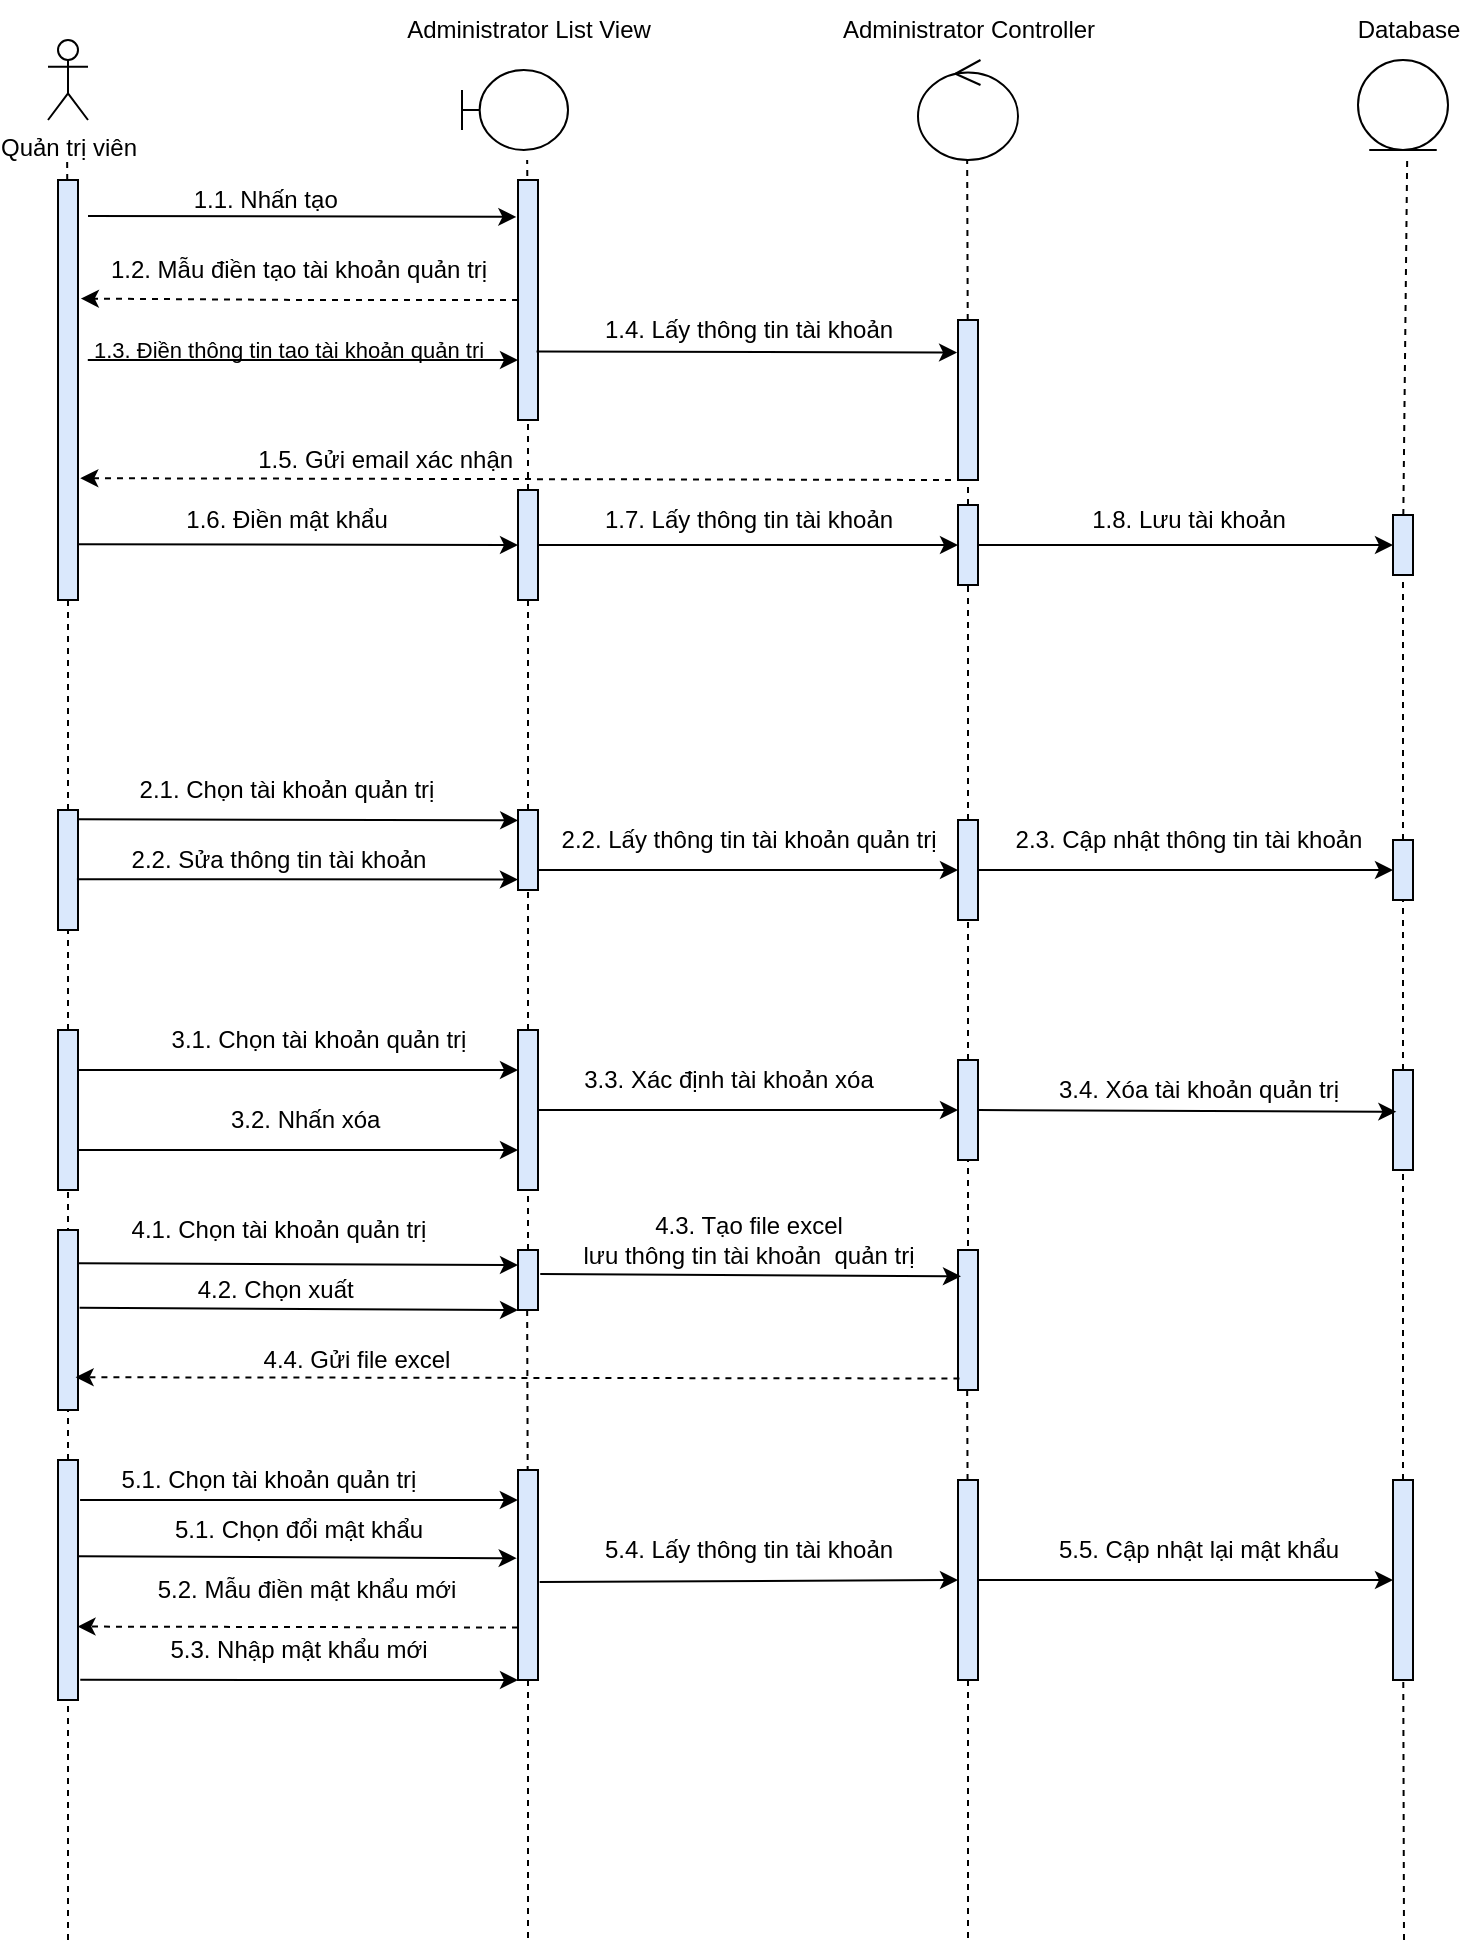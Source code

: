<mxfile version="20.5.3" type="device"><diagram id="bYq3p_kzTigzahLz3Pkr" name="Trang-1"><mxGraphModel dx="1038" dy="489" grid="1" gridSize="10" guides="1" tooltips="1" connect="1" arrows="1" fold="1" page="1" pageScale="1" pageWidth="827" pageHeight="1169" math="0" shadow="0"><root><mxCell id="0"/><mxCell id="1" parent="0"/><mxCell id="JFkGWM18QnW9F1xekGr8-1" value="" style="endArrow=none;dashed=1;html=1;rounded=0;startArrow=none;" parent="1" source="6dYmKEJKk75qrVPRpotS-3" target="JFkGWM18QnW9F1xekGr8-21" edge="1"><mxGeometry width="50" height="50" relative="1" as="geometry"><mxPoint x="439.58" y="600.693" as="sourcePoint"/><mxPoint x="439.58" y="210" as="targetPoint"/></mxGeometry></mxCell><mxCell id="JFkGWM18QnW9F1xekGr8-2" value="Quản trị viên" style="shape=umlActor;verticalLabelPosition=bottom;verticalAlign=top;html=1;outlineConnect=0;" parent="1" vertex="1"><mxGeometry x="200" y="150" width="20" height="40" as="geometry"/></mxCell><mxCell id="JFkGWM18QnW9F1xekGr8-3" value="" style="endArrow=none;dashed=1;html=1;rounded=0;startArrow=none;" parent="1" source="JFkGWM18QnW9F1xekGr8-7" edge="1"><mxGeometry width="50" height="50" relative="1" as="geometry"><mxPoint x="209.58" y="600.693" as="sourcePoint"/><mxPoint x="209.58" y="210" as="targetPoint"/></mxGeometry></mxCell><mxCell id="JFkGWM18QnW9F1xekGr8-4" value="" style="endArrow=none;dashed=1;html=1;rounded=0;startArrow=none;" parent="1" source="JFkGWM18QnW9F1xekGr8-21" edge="1"><mxGeometry width="50" height="50" relative="1" as="geometry"><mxPoint x="439.58" y="600.693" as="sourcePoint"/><mxPoint x="439.58" y="210" as="targetPoint"/></mxGeometry></mxCell><mxCell id="JFkGWM18QnW9F1xekGr8-5" value="" style="endArrow=none;dashed=1;html=1;rounded=0;startArrow=none;" parent="1" source="JFkGWM18QnW9F1xekGr8-11" edge="1"><mxGeometry width="50" height="50" relative="1" as="geometry"><mxPoint x="659.58" y="600.003" as="sourcePoint"/><mxPoint x="659.58" y="209.31" as="targetPoint"/></mxGeometry></mxCell><mxCell id="JFkGWM18QnW9F1xekGr8-6" value="" style="endArrow=none;dashed=1;html=1;rounded=0;startArrow=none;" parent="1" source="JFkGWM18QnW9F1xekGr8-13" edge="1"><mxGeometry width="50" height="50" relative="1" as="geometry"><mxPoint x="879.58" y="600.693" as="sourcePoint"/><mxPoint x="879.58" y="210" as="targetPoint"/></mxGeometry></mxCell><mxCell id="JFkGWM18QnW9F1xekGr8-7" value="" style="rounded=0;whiteSpace=wrap;html=1;fillColor=#DAE8FC;" parent="1" vertex="1"><mxGeometry x="205" y="220" width="10" height="210" as="geometry"/></mxCell><mxCell id="JFkGWM18QnW9F1xekGr8-8" value="" style="endArrow=none;dashed=1;html=1;rounded=0;startArrow=none;entryX=0.5;entryY=1;entryDx=0;entryDy=0;" parent="1" source="JFkGWM18QnW9F1xekGr8-30" target="JFkGWM18QnW9F1xekGr8-7" edge="1"><mxGeometry width="50" height="50" relative="1" as="geometry"><mxPoint x="210" y="730" as="sourcePoint"/><mxPoint x="210" y="500" as="targetPoint"/></mxGeometry></mxCell><mxCell id="JFkGWM18QnW9F1xekGr8-9" value="" style="endArrow=classic;html=1;rounded=0;entryX=-0.082;entryY=0.169;entryDx=0;entryDy=0;entryPerimeter=0;" parent="1" target="JFkGWM18QnW9F1xekGr8-21" edge="1"><mxGeometry width="50" height="50" relative="1" as="geometry"><mxPoint x="220" y="238" as="sourcePoint"/><mxPoint x="430" y="238" as="targetPoint"/></mxGeometry></mxCell><mxCell id="JFkGWM18QnW9F1xekGr8-10" value="1.1. Nhấn tạo&amp;nbsp;" style="text;html=1;align=center;verticalAlign=middle;resizable=0;points=[];autosize=1;strokeColor=none;fillColor=none;" parent="1" vertex="1"><mxGeometry x="260" y="215" width="100" height="30" as="geometry"/></mxCell><mxCell id="JFkGWM18QnW9F1xekGr8-11" value="" style="rounded=0;whiteSpace=wrap;html=1;fillColor=#DAE8FC;" parent="1" vertex="1"><mxGeometry x="655" y="290" width="10" height="80" as="geometry"/></mxCell><mxCell id="JFkGWM18QnW9F1xekGr8-12" value="" style="endArrow=none;dashed=1;html=1;rounded=0;startArrow=none;" parent="1" source="6dYmKEJKk75qrVPRpotS-8" target="JFkGWM18QnW9F1xekGr8-11" edge="1"><mxGeometry width="50" height="50" relative="1" as="geometry"><mxPoint x="660" y="600" as="sourcePoint"/><mxPoint x="659.58" y="209.31" as="targetPoint"/></mxGeometry></mxCell><mxCell id="JFkGWM18QnW9F1xekGr8-13" value="" style="rounded=0;whiteSpace=wrap;html=1;fillColor=#DAE8FC;" parent="1" vertex="1"><mxGeometry x="872.5" y="387.5" width="10" height="30" as="geometry"/></mxCell><mxCell id="JFkGWM18QnW9F1xekGr8-14" value="" style="endArrow=none;dashed=1;html=1;rounded=0;startArrow=none;" parent="1" source="JFkGWM18QnW9F1xekGr8-67" target="JFkGWM18QnW9F1xekGr8-13" edge="1"><mxGeometry width="50" height="50" relative="1" as="geometry"><mxPoint x="880" y="600" as="sourcePoint"/><mxPoint x="879.58" y="210" as="targetPoint"/></mxGeometry></mxCell><mxCell id="JFkGWM18QnW9F1xekGr8-15" value="" style="shape=umlBoundary;whiteSpace=wrap;html=1;" parent="1" vertex="1"><mxGeometry x="407" y="165" width="53" height="40" as="geometry"/></mxCell><mxCell id="JFkGWM18QnW9F1xekGr8-16" value="Administrator List View" style="text;html=1;align=center;verticalAlign=middle;resizable=0;points=[];autosize=1;strokeColor=none;fillColor=none;" parent="1" vertex="1"><mxGeometry x="365" y="130" width="150" height="30" as="geometry"/></mxCell><mxCell id="JFkGWM18QnW9F1xekGr8-17" value="Administrator Controller" style="text;html=1;align=center;verticalAlign=middle;resizable=0;points=[];autosize=1;strokeColor=none;fillColor=none;" parent="1" vertex="1"><mxGeometry x="585" y="130" width="150" height="30" as="geometry"/></mxCell><mxCell id="JFkGWM18QnW9F1xekGr8-18" value="" style="ellipse;shape=umlControl;whiteSpace=wrap;html=1;" parent="1" vertex="1"><mxGeometry x="635" y="160" width="50" height="50" as="geometry"/></mxCell><mxCell id="JFkGWM18QnW9F1xekGr8-19" value="Database" style="text;html=1;align=center;verticalAlign=middle;resizable=0;points=[];autosize=1;strokeColor=none;fillColor=none;" parent="1" vertex="1"><mxGeometry x="845" y="130" width="70" height="30" as="geometry"/></mxCell><mxCell id="JFkGWM18QnW9F1xekGr8-20" value="" style="ellipse;shape=umlEntity;whiteSpace=wrap;html=1;" parent="1" vertex="1"><mxGeometry x="855" y="160" width="45" height="45" as="geometry"/></mxCell><mxCell id="JFkGWM18QnW9F1xekGr8-21" value="" style="rounded=0;whiteSpace=wrap;html=1;fillColor=#DAE8FC;" parent="1" vertex="1"><mxGeometry x="435" y="230" width="10" height="50" as="geometry"/></mxCell><mxCell id="JFkGWM18QnW9F1xekGr8-22" value="" style="rounded=0;whiteSpace=wrap;html=1;fillColor=#DAE8FC;" parent="1" vertex="1"><mxGeometry x="435" y="220" width="10" height="120" as="geometry"/></mxCell><mxCell id="JFkGWM18QnW9F1xekGr8-23" value="" style="endArrow=classic;html=1;rounded=0;dashed=1;exitX=0;exitY=0.5;exitDx=0;exitDy=0;entryX=-0.017;entryY=0.976;entryDx=0;entryDy=0;entryPerimeter=0;" parent="1" source="JFkGWM18QnW9F1xekGr8-22" target="JFkGWM18QnW9F1xekGr8-24" edge="1"><mxGeometry width="50" height="50" relative="1" as="geometry"><mxPoint x="430" y="273" as="sourcePoint"/><mxPoint x="220" y="273" as="targetPoint"/><Array as="points"><mxPoint x="330" y="280"/></Array></mxGeometry></mxCell><mxCell id="JFkGWM18QnW9F1xekGr8-24" value="1.2. Mẫu điền tạo tài khoản quản trị" style="text;html=1;align=center;verticalAlign=middle;resizable=0;points=[];autosize=1;strokeColor=none;fillColor=none;fontSize=12;" parent="1" vertex="1"><mxGeometry x="220" y="250" width="210" height="30" as="geometry"/></mxCell><mxCell id="JFkGWM18QnW9F1xekGr8-25" value="&lt;font style=&quot;font-size: 11px;&quot;&gt;1.3. Điền thông tin tạo tài khoản quản trị&lt;/font&gt;" style="text;html=1;align=center;verticalAlign=middle;resizable=0;points=[];autosize=1;strokeColor=none;fillColor=none;fontSize=12;" parent="1" vertex="1"><mxGeometry x="210" y="290" width="220" height="30" as="geometry"/></mxCell><mxCell id="JFkGWM18QnW9F1xekGr8-26" value="" style="endArrow=classic;html=1;rounded=0;fontSize=12;exitX=0.928;exitY=0.715;exitDx=0;exitDy=0;exitPerimeter=0;entryX=-0.046;entryY=0.203;entryDx=0;entryDy=0;entryPerimeter=0;" parent="1" source="JFkGWM18QnW9F1xekGr8-22" target="JFkGWM18QnW9F1xekGr8-11" edge="1"><mxGeometry width="50" height="50" relative="1" as="geometry"><mxPoint x="450" y="310" as="sourcePoint"/><mxPoint x="650" y="306" as="targetPoint"/></mxGeometry></mxCell><mxCell id="JFkGWM18QnW9F1xekGr8-27" value="1.4. Lấy thông tin tài khoản" style="text;html=1;align=center;verticalAlign=middle;resizable=0;points=[];autosize=1;strokeColor=none;fillColor=none;fontSize=12;" parent="1" vertex="1"><mxGeometry x="465" y="280" width="170" height="30" as="geometry"/></mxCell><mxCell id="JFkGWM18QnW9F1xekGr8-30" value="" style="rounded=0;whiteSpace=wrap;html=1;fillColor=#DAE8FC;" parent="1" vertex="1"><mxGeometry x="205" y="535" width="10" height="60" as="geometry"/></mxCell><mxCell id="JFkGWM18QnW9F1xekGr8-31" value="" style="endArrow=none;dashed=1;html=1;rounded=0;startArrow=none;" parent="1" source="JFkGWM18QnW9F1xekGr8-40" target="JFkGWM18QnW9F1xekGr8-30" edge="1"><mxGeometry width="50" height="50" relative="1" as="geometry"><mxPoint x="210" y="775" as="sourcePoint"/><mxPoint x="210" y="515" as="targetPoint"/></mxGeometry></mxCell><mxCell id="JFkGWM18QnW9F1xekGr8-32" value="" style="rounded=0;whiteSpace=wrap;html=1;fillColor=#DAE8FC;" parent="1" vertex="1"><mxGeometry x="435" y="535" width="10" height="40" as="geometry"/></mxCell><mxCell id="JFkGWM18QnW9F1xekGr8-33" value="" style="endArrow=none;dashed=1;html=1;rounded=0;startArrow=none;" parent="1" source="JFkGWM18QnW9F1xekGr8-42" target="JFkGWM18QnW9F1xekGr8-32" edge="1"><mxGeometry width="50" height="50" relative="1" as="geometry"><mxPoint x="439.58" y="775.693" as="sourcePoint"/><mxPoint x="439.97" y="455" as="targetPoint"/></mxGeometry></mxCell><mxCell id="JFkGWM18QnW9F1xekGr8-34" value="" style="endArrow=classic;html=1;rounded=0;fontSize=12;entryX=0.009;entryY=0.13;entryDx=0;entryDy=0;entryPerimeter=0;exitX=1.023;exitY=0.077;exitDx=0;exitDy=0;exitPerimeter=0;" parent="1" source="JFkGWM18QnW9F1xekGr8-30" target="JFkGWM18QnW9F1xekGr8-32" edge="1"><mxGeometry width="50" height="50" relative="1" as="geometry"><mxPoint x="220" y="540" as="sourcePoint"/><mxPoint x="430" y="540" as="targetPoint"/></mxGeometry></mxCell><mxCell id="JFkGWM18QnW9F1xekGr8-35" value="2.1. Chọn tài khoản quản trị" style="text;html=1;align=center;verticalAlign=middle;resizable=0;points=[];autosize=1;strokeColor=none;fillColor=none;fontSize=12;" parent="1" vertex="1"><mxGeometry x="234" y="510" width="170" height="30" as="geometry"/></mxCell><mxCell id="JFkGWM18QnW9F1xekGr8-36" value="" style="rounded=0;whiteSpace=wrap;html=1;fillColor=#DAE8FC;" parent="1" vertex="1"><mxGeometry x="655" y="540" width="10" height="50" as="geometry"/></mxCell><mxCell id="JFkGWM18QnW9F1xekGr8-37" value="" style="endArrow=none;dashed=1;html=1;rounded=0;startArrow=none;" parent="1" source="JFkGWM18QnW9F1xekGr8-48" target="JFkGWM18QnW9F1xekGr8-36" edge="1"><mxGeometry width="50" height="50" relative="1" as="geometry"><mxPoint x="660" y="775" as="sourcePoint"/><mxPoint x="660" y="515" as="targetPoint"/></mxGeometry></mxCell><mxCell id="JFkGWM18QnW9F1xekGr8-38" value="" style="endArrow=classic;html=1;rounded=0;exitX=1;exitY=0.75;exitDx=0;exitDy=0;entryX=0;entryY=0.5;entryDx=0;entryDy=0;" parent="1" source="JFkGWM18QnW9F1xekGr8-32" target="JFkGWM18QnW9F1xekGr8-36" edge="1"><mxGeometry width="50" height="50" relative="1" as="geometry"><mxPoint x="450" y="541" as="sourcePoint"/><mxPoint x="650" y="565" as="targetPoint"/><Array as="points"/></mxGeometry></mxCell><mxCell id="JFkGWM18QnW9F1xekGr8-39" value="2.2. Lấy thông tin tài khoản quản trị" style="text;html=1;align=center;verticalAlign=middle;resizable=0;points=[];autosize=1;strokeColor=none;fillColor=none;" parent="1" vertex="1"><mxGeometry x="445" y="535" width="210" height="30" as="geometry"/></mxCell><mxCell id="JFkGWM18QnW9F1xekGr8-40" value="" style="rounded=0;whiteSpace=wrap;html=1;fillColor=#DAE8FC;" parent="1" vertex="1"><mxGeometry x="205" y="645" width="10" height="80" as="geometry"/></mxCell><mxCell id="JFkGWM18QnW9F1xekGr8-41" value="" style="endArrow=none;dashed=1;html=1;rounded=0;startArrow=none;" parent="1" target="JFkGWM18QnW9F1xekGr8-40" edge="1"><mxGeometry width="50" height="50" relative="1" as="geometry"><mxPoint x="210" y="765" as="sourcePoint"/><mxPoint x="210" y="485.0" as="targetPoint"/></mxGeometry></mxCell><mxCell id="JFkGWM18QnW9F1xekGr8-42" value="" style="rounded=0;whiteSpace=wrap;html=1;fillColor=#DAE8FC;" parent="1" vertex="1"><mxGeometry x="435" y="645" width="10" height="80" as="geometry"/></mxCell><mxCell id="JFkGWM18QnW9F1xekGr8-43" value="" style="endArrow=none;dashed=1;html=1;rounded=0;startArrow=none;" parent="1" source="JFkGWM18QnW9F1xekGr8-60" target="JFkGWM18QnW9F1xekGr8-42" edge="1"><mxGeometry width="50" height="50" relative="1" as="geometry"><mxPoint x="440" y="895" as="sourcePoint"/><mxPoint x="439.982" y="555.0" as="targetPoint"/></mxGeometry></mxCell><mxCell id="JFkGWM18QnW9F1xekGr8-44" value="" style="endArrow=classic;html=1;rounded=0;exitX=1;exitY=0.25;exitDx=0;exitDy=0;entryX=0;entryY=0.25;entryDx=0;entryDy=0;" parent="1" source="JFkGWM18QnW9F1xekGr8-40" target="JFkGWM18QnW9F1xekGr8-42" edge="1"><mxGeometry width="50" height="50" relative="1" as="geometry"><mxPoint x="400" y="715" as="sourcePoint"/><mxPoint x="430" y="655" as="targetPoint"/></mxGeometry></mxCell><mxCell id="JFkGWM18QnW9F1xekGr8-45" value="3.1. Chọn tài khoản quản trị" style="text;html=1;align=center;verticalAlign=middle;resizable=0;points=[];autosize=1;strokeColor=none;fillColor=none;" parent="1" vertex="1"><mxGeometry x="250" y="635" width="170" height="30" as="geometry"/></mxCell><mxCell id="JFkGWM18QnW9F1xekGr8-46" value="" style="endArrow=classic;html=1;rounded=0;exitX=1;exitY=0.75;exitDx=0;exitDy=0;entryX=0;entryY=0.75;entryDx=0;entryDy=0;" parent="1" source="JFkGWM18QnW9F1xekGr8-40" target="JFkGWM18QnW9F1xekGr8-42" edge="1"><mxGeometry width="50" height="50" relative="1" as="geometry"><mxPoint x="420" y="705" as="sourcePoint"/><mxPoint x="470" y="655" as="targetPoint"/></mxGeometry></mxCell><mxCell id="JFkGWM18QnW9F1xekGr8-47" value="3.2. Nhấn xóa&amp;nbsp;" style="text;html=1;align=center;verticalAlign=middle;resizable=0;points=[];autosize=1;strokeColor=none;fillColor=none;" parent="1" vertex="1"><mxGeometry x="280" y="675" width="100" height="30" as="geometry"/></mxCell><mxCell id="JFkGWM18QnW9F1xekGr8-48" value="" style="rounded=0;whiteSpace=wrap;html=1;fillColor=#DAE8FC;" parent="1" vertex="1"><mxGeometry x="655" y="660" width="10" height="50" as="geometry"/></mxCell><mxCell id="JFkGWM18QnW9F1xekGr8-49" value="" style="endArrow=none;dashed=1;html=1;rounded=0;startArrow=none;" parent="1" target="JFkGWM18QnW9F1xekGr8-48" edge="1"><mxGeometry width="50" height="50" relative="1" as="geometry"><mxPoint x="660" y="765" as="sourcePoint"/><mxPoint x="660" y="475" as="targetPoint"/></mxGeometry></mxCell><mxCell id="JFkGWM18QnW9F1xekGr8-50" value="" style="endArrow=classic;html=1;rounded=0;exitX=1;exitY=0.5;exitDx=0;exitDy=0;entryX=0;entryY=0.5;entryDx=0;entryDy=0;" parent="1" source="JFkGWM18QnW9F1xekGr8-42" target="JFkGWM18QnW9F1xekGr8-48" edge="1"><mxGeometry width="50" height="50" relative="1" as="geometry"><mxPoint x="450" y="695" as="sourcePoint"/><mxPoint x="650" y="695" as="targetPoint"/></mxGeometry></mxCell><mxCell id="JFkGWM18QnW9F1xekGr8-51" value="3.3. Xác định tài khoản xóa" style="text;html=1;align=center;verticalAlign=middle;resizable=0;points=[];autosize=1;strokeColor=none;fillColor=none;" parent="1" vertex="1"><mxGeometry x="455" y="655" width="170" height="30" as="geometry"/></mxCell><mxCell id="JFkGWM18QnW9F1xekGr8-52" value="" style="rounded=0;whiteSpace=wrap;html=1;fillColor=#DAE8FC;" parent="1" vertex="1"><mxGeometry x="872.5" y="665" width="10" height="50" as="geometry"/></mxCell><mxCell id="JFkGWM18QnW9F1xekGr8-53" value="" style="endArrow=none;dashed=1;html=1;rounded=0;startArrow=none;" parent="1" target="JFkGWM18QnW9F1xekGr8-52" edge="1" source="5Z4t50o6FwV_qGgQ5QsO-22"><mxGeometry width="50" height="50" relative="1" as="geometry"><mxPoint x="880" y="1080" as="sourcePoint"/><mxPoint x="880" y="505" as="targetPoint"/></mxGeometry></mxCell><mxCell id="JFkGWM18QnW9F1xekGr8-54" value="" style="endArrow=classic;html=1;rounded=0;exitX=1;exitY=0.5;exitDx=0;exitDy=0;entryX=0.167;entryY=0.417;entryDx=0;entryDy=0;entryPerimeter=0;" parent="1" source="JFkGWM18QnW9F1xekGr8-48" target="JFkGWM18QnW9F1xekGr8-52" edge="1"><mxGeometry width="50" height="50" relative="1" as="geometry"><mxPoint x="510" y="605" as="sourcePoint"/><mxPoint x="560" y="555" as="targetPoint"/></mxGeometry></mxCell><mxCell id="JFkGWM18QnW9F1xekGr8-55" value="3.4. Xóa tài khoản quản trị" style="text;html=1;align=center;verticalAlign=middle;resizable=0;points=[];autosize=1;strokeColor=none;fillColor=none;" parent="1" vertex="1"><mxGeometry x="695" y="660" width="160" height="30" as="geometry"/></mxCell><mxCell id="JFkGWM18QnW9F1xekGr8-56" value="" style="endArrow=classic;html=1;rounded=0;entryX=-0.005;entryY=0.869;entryDx=0;entryDy=0;entryPerimeter=0;exitX=0.946;exitY=0.577;exitDx=0;exitDy=0;exitPerimeter=0;" parent="1" source="JFkGWM18QnW9F1xekGr8-30" target="JFkGWM18QnW9F1xekGr8-32" edge="1"><mxGeometry width="50" height="50" relative="1" as="geometry"><mxPoint x="220" y="570" as="sourcePoint"/><mxPoint x="265" y="515" as="targetPoint"/></mxGeometry></mxCell><mxCell id="JFkGWM18QnW9F1xekGr8-57" value="2.2. Sửa thông tin tài khoản" style="text;html=1;align=center;verticalAlign=middle;resizable=0;points=[];autosize=1;strokeColor=none;fillColor=none;" parent="1" vertex="1"><mxGeometry x="230" y="545" width="170" height="30" as="geometry"/></mxCell><mxCell id="JFkGWM18QnW9F1xekGr8-58" value="" style="rounded=0;whiteSpace=wrap;html=1;fillColor=#DAE8FC;" parent="1" vertex="1"><mxGeometry x="205" y="745" width="10" height="90" as="geometry"/></mxCell><mxCell id="JFkGWM18QnW9F1xekGr8-59" value="" style="endArrow=classic;html=1;rounded=0;entryX=0;entryY=0.25;entryDx=0;entryDy=0;exitX=0.995;exitY=0.185;exitDx=0;exitDy=0;exitPerimeter=0;" parent="1" source="JFkGWM18QnW9F1xekGr8-58" target="JFkGWM18QnW9F1xekGr8-60" edge="1"><mxGeometry width="50" height="50" relative="1" as="geometry"><mxPoint x="220" y="763" as="sourcePoint"/><mxPoint x="430" y="765" as="targetPoint"/></mxGeometry></mxCell><mxCell id="JFkGWM18QnW9F1xekGr8-60" value="" style="rounded=0;whiteSpace=wrap;html=1;fillColor=#DAE8FC;" parent="1" vertex="1"><mxGeometry x="435" y="755" width="10" height="30" as="geometry"/></mxCell><mxCell id="JFkGWM18QnW9F1xekGr8-62" value="4.1. Chọn tài khoản quản trị" style="text;html=1;align=center;verticalAlign=middle;resizable=0;points=[];autosize=1;strokeColor=none;fillColor=none;" parent="1" vertex="1"><mxGeometry x="230" y="730" width="170" height="30" as="geometry"/></mxCell><mxCell id="JFkGWM18QnW9F1xekGr8-63" value="" style="rounded=0;whiteSpace=wrap;html=1;fillColor=#DAE8FC;" parent="1" vertex="1"><mxGeometry x="655" y="755" width="10" height="70" as="geometry"/></mxCell><mxCell id="JFkGWM18QnW9F1xekGr8-64" value="" style="endArrow=classic;html=1;rounded=0;exitX=1.112;exitY=0.401;exitDx=0;exitDy=0;entryX=0.148;entryY=0.188;entryDx=0;entryDy=0;entryPerimeter=0;exitPerimeter=0;" parent="1" source="JFkGWM18QnW9F1xekGr8-60" target="JFkGWM18QnW9F1xekGr8-63" edge="1"><mxGeometry width="50" height="50" relative="1" as="geometry"><mxPoint x="550" y="745" as="sourcePoint"/><mxPoint x="600" y="695" as="targetPoint"/></mxGeometry></mxCell><mxCell id="JFkGWM18QnW9F1xekGr8-65" value="4.3. Tạo file excel &lt;br&gt;lưu thông tin tài khoản&amp;nbsp; quản trị" style="text;html=1;align=center;verticalAlign=middle;resizable=0;points=[];autosize=1;strokeColor=none;fillColor=none;" parent="1" vertex="1"><mxGeometry x="455" y="730" width="190" height="40" as="geometry"/></mxCell><mxCell id="JFkGWM18QnW9F1xekGr8-67" value="" style="rounded=0;whiteSpace=wrap;html=1;fillColor=#DAE8FC;" parent="1" vertex="1"><mxGeometry x="872.5" y="550" width="10" height="30" as="geometry"/></mxCell><mxCell id="JFkGWM18QnW9F1xekGr8-68" value="" style="endArrow=none;dashed=1;html=1;rounded=0;startArrow=none;" parent="1" source="JFkGWM18QnW9F1xekGr8-52" target="JFkGWM18QnW9F1xekGr8-67" edge="1"><mxGeometry width="50" height="50" relative="1" as="geometry"><mxPoint x="880" y="665" as="sourcePoint"/><mxPoint x="880" y="505" as="targetPoint"/></mxGeometry></mxCell><mxCell id="JFkGWM18QnW9F1xekGr8-69" value="" style="endArrow=classic;html=1;rounded=0;exitX=1;exitY=0.5;exitDx=0;exitDy=0;entryX=0;entryY=0.5;entryDx=0;entryDy=0;" parent="1" source="JFkGWM18QnW9F1xekGr8-36" target="JFkGWM18QnW9F1xekGr8-67" edge="1"><mxGeometry width="50" height="50" relative="1" as="geometry"><mxPoint x="670" y="575" as="sourcePoint"/><mxPoint x="860" y="565" as="targetPoint"/></mxGeometry></mxCell><mxCell id="JFkGWM18QnW9F1xekGr8-70" value="2.3. Cập nhật thông tin tài khoản" style="text;html=1;align=center;verticalAlign=middle;resizable=0;points=[];autosize=1;strokeColor=none;fillColor=none;" parent="1" vertex="1"><mxGeometry x="670" y="535" width="200" height="30" as="geometry"/></mxCell><mxCell id="JFkGWM18QnW9F1xekGr8-71" value="" style="endArrow=classic;html=1;rounded=0;entryX=0;entryY=0.75;entryDx=0;entryDy=0;exitX=0.045;exitY=0.667;exitDx=0;exitDy=0;exitPerimeter=0;" parent="1" source="JFkGWM18QnW9F1xekGr8-25" target="JFkGWM18QnW9F1xekGr8-22" edge="1"><mxGeometry width="50" height="50" relative="1" as="geometry"><mxPoint x="380" y="270" as="sourcePoint"/><mxPoint x="430" y="220" as="targetPoint"/></mxGeometry></mxCell><mxCell id="JFkGWM18QnW9F1xekGr8-72" value="" style="endArrow=classic;html=1;rounded=0;exitX=0.071;exitY=0.918;exitDx=0;exitDy=0;exitPerimeter=0;entryX=0.881;entryY=0.818;entryDx=0;entryDy=0;entryPerimeter=0;dashed=1;" parent="1" source="JFkGWM18QnW9F1xekGr8-63" target="JFkGWM18QnW9F1xekGr8-58" edge="1"><mxGeometry width="50" height="50" relative="1" as="geometry"><mxPoint x="400" y="825" as="sourcePoint"/><mxPoint x="450" y="775" as="targetPoint"/></mxGeometry></mxCell><mxCell id="JFkGWM18QnW9F1xekGr8-73" value="4.4. Gửi file excel" style="text;html=1;align=center;verticalAlign=middle;resizable=0;points=[];autosize=1;strokeColor=none;fillColor=none;" parent="1" vertex="1"><mxGeometry x="294" y="795" width="120" height="30" as="geometry"/></mxCell><mxCell id="JFkGWM18QnW9F1xekGr8-74" value="" style="endArrow=classic;html=1;rounded=0;entryX=0;entryY=1;entryDx=0;entryDy=0;exitX=1.078;exitY=0.432;exitDx=0;exitDy=0;exitPerimeter=0;" parent="1" source="JFkGWM18QnW9F1xekGr8-58" target="JFkGWM18QnW9F1xekGr8-60" edge="1"><mxGeometry width="50" height="50" relative="1" as="geometry"><mxPoint x="305" y="815" as="sourcePoint"/><mxPoint x="355" y="765" as="targetPoint"/></mxGeometry></mxCell><mxCell id="JFkGWM18QnW9F1xekGr8-75" value="4.2. Chọn xuất&amp;nbsp;" style="text;html=1;align=center;verticalAlign=middle;resizable=0;points=[];autosize=1;strokeColor=none;fillColor=none;" parent="1" vertex="1"><mxGeometry x="265" y="760" width="100" height="30" as="geometry"/></mxCell><mxCell id="JFkGWM18QnW9F1xekGr8-78" value="" style="endArrow=classic;html=1;rounded=0;fontSize=11;exitX=0.25;exitY=1;exitDx=0;exitDy=0;dashed=1;entryX=1.113;entryY=0.71;entryDx=0;entryDy=0;entryPerimeter=0;" parent="1" source="JFkGWM18QnW9F1xekGr8-11" edge="1" target="JFkGWM18QnW9F1xekGr8-7"><mxGeometry width="50" height="50" relative="1" as="geometry"><mxPoint x="550" y="380" as="sourcePoint"/><mxPoint x="220" y="370" as="targetPoint"/></mxGeometry></mxCell><mxCell id="6dYmKEJKk75qrVPRpotS-1" value="1.5. Gửi email xác nhận&amp;nbsp;" style="text;html=1;align=center;verticalAlign=middle;resizable=0;points=[];autosize=1;strokeColor=none;fillColor=none;" parent="1" vertex="1"><mxGeometry x="295" y="345" width="150" height="30" as="geometry"/></mxCell><mxCell id="6dYmKEJKk75qrVPRpotS-3" value="" style="rounded=0;whiteSpace=wrap;html=1;fillColor=#DAE8FC;" parent="1" vertex="1"><mxGeometry x="435" y="375" width="10" height="55" as="geometry"/></mxCell><mxCell id="6dYmKEJKk75qrVPRpotS-5" value="" style="endArrow=none;dashed=1;html=1;rounded=0;startArrow=none;" parent="1" source="JFkGWM18QnW9F1xekGr8-32" target="6dYmKEJKk75qrVPRpotS-3" edge="1"><mxGeometry width="50" height="50" relative="1" as="geometry"><mxPoint x="440" y="535.0" as="sourcePoint"/><mxPoint x="440" y="280" as="targetPoint"/></mxGeometry></mxCell><mxCell id="6dYmKEJKk75qrVPRpotS-6" value="" style="endArrow=classic;html=1;rounded=0;entryX=0;entryY=0.5;entryDx=0;entryDy=0;exitX=0.98;exitY=0.867;exitDx=0;exitDy=0;exitPerimeter=0;" parent="1" target="6dYmKEJKk75qrVPRpotS-3" edge="1" source="JFkGWM18QnW9F1xekGr8-7"><mxGeometry width="50" height="50" relative="1" as="geometry"><mxPoint x="220" y="402" as="sourcePoint"/><mxPoint x="470" y="350" as="targetPoint"/></mxGeometry></mxCell><mxCell id="6dYmKEJKk75qrVPRpotS-7" value="1.6. Điền mật khẩu" style="text;html=1;align=center;verticalAlign=middle;resizable=0;points=[];autosize=1;strokeColor=none;fillColor=none;" parent="1" vertex="1"><mxGeometry x="259" y="375" width="120" height="30" as="geometry"/></mxCell><mxCell id="6dYmKEJKk75qrVPRpotS-8" value="" style="rounded=0;whiteSpace=wrap;html=1;fillColor=#DAE8FC;" parent="1" vertex="1"><mxGeometry x="655" y="382.5" width="10" height="40" as="geometry"/></mxCell><mxCell id="6dYmKEJKk75qrVPRpotS-9" value="" style="endArrow=none;dashed=1;html=1;rounded=0;startArrow=none;" parent="1" source="JFkGWM18QnW9F1xekGr8-36" target="6dYmKEJKk75qrVPRpotS-8" edge="1"><mxGeometry width="50" height="50" relative="1" as="geometry"><mxPoint x="660" y="540.0" as="sourcePoint"/><mxPoint x="660" y="370.0" as="targetPoint"/></mxGeometry></mxCell><mxCell id="6dYmKEJKk75qrVPRpotS-10" value="" style="endArrow=classic;html=1;rounded=0;exitX=1;exitY=0.5;exitDx=0;exitDy=0;entryX=0;entryY=0.5;entryDx=0;entryDy=0;" parent="1" source="6dYmKEJKk75qrVPRpotS-3" target="6dYmKEJKk75qrVPRpotS-8" edge="1"><mxGeometry width="50" height="50" relative="1" as="geometry"><mxPoint x="420" y="400" as="sourcePoint"/><mxPoint x="470" y="350" as="targetPoint"/></mxGeometry></mxCell><mxCell id="6dYmKEJKk75qrVPRpotS-11" value="1.7. Lấy thông tin tài khoản" style="text;html=1;align=center;verticalAlign=middle;resizable=0;points=[];autosize=1;strokeColor=none;fillColor=none;" parent="1" vertex="1"><mxGeometry x="465" y="375" width="170" height="30" as="geometry"/></mxCell><mxCell id="6dYmKEJKk75qrVPRpotS-12" value="" style="endArrow=classic;html=1;rounded=0;exitX=1;exitY=0.5;exitDx=0;exitDy=0;entryX=0;entryY=0.5;entryDx=0;entryDy=0;" parent="1" source="6dYmKEJKk75qrVPRpotS-8" target="JFkGWM18QnW9F1xekGr8-13" edge="1"><mxGeometry width="50" height="50" relative="1" as="geometry"><mxPoint x="590" y="390" as="sourcePoint"/><mxPoint x="640" y="340" as="targetPoint"/></mxGeometry></mxCell><mxCell id="6dYmKEJKk75qrVPRpotS-13" value="1.8. Lưu tài khoản" style="text;html=1;align=center;verticalAlign=middle;resizable=0;points=[];autosize=1;strokeColor=none;fillColor=none;" parent="1" vertex="1"><mxGeometry x="710" y="375" width="120" height="30" as="geometry"/></mxCell><mxCell id="6dYmKEJKk75qrVPRpotS-18" value="" style="rounded=0;whiteSpace=wrap;html=1;fillColor=#DAE8FC;" parent="1" vertex="1"><mxGeometry x="205" y="860" width="10" height="120" as="geometry"/></mxCell><mxCell id="5Z4t50o6FwV_qGgQ5QsO-1" value="" style="rounded=0;whiteSpace=wrap;html=1;fillColor=#DAE8FC;" vertex="1" parent="1"><mxGeometry x="435" y="865" width="10" height="105" as="geometry"/></mxCell><mxCell id="5Z4t50o6FwV_qGgQ5QsO-2" value="" style="endArrow=none;dashed=1;html=1;rounded=0;exitX=0.5;exitY=1;exitDx=0;exitDy=0;" edge="1" parent="1" target="5Z4t50o6FwV_qGgQ5QsO-1"><mxGeometry width="50" height="50" relative="1" as="geometry"><mxPoint x="439.58" y="785" as="sourcePoint"/><mxPoint x="440" y="1080" as="targetPoint"/></mxGeometry></mxCell><mxCell id="5Z4t50o6FwV_qGgQ5QsO-3" value="" style="endArrow=classic;html=1;rounded=0;entryX=-0.066;entryY=0.42;entryDx=0;entryDy=0;entryPerimeter=0;exitX=1.008;exitY=0.401;exitDx=0;exitDy=0;exitPerimeter=0;" edge="1" parent="1" source="6dYmKEJKk75qrVPRpotS-18" target="5Z4t50o6FwV_qGgQ5QsO-1"><mxGeometry width="50" height="50" relative="1" as="geometry"><mxPoint x="220" y="909" as="sourcePoint"/><mxPoint x="560" y="880" as="targetPoint"/></mxGeometry></mxCell><mxCell id="5Z4t50o6FwV_qGgQ5QsO-4" value="5.1. Chọn đổi mật khẩu" style="text;html=1;align=center;verticalAlign=middle;resizable=0;points=[];autosize=1;strokeColor=none;fillColor=none;" vertex="1" parent="1"><mxGeometry x="250" y="880" width="150" height="30" as="geometry"/></mxCell><mxCell id="5Z4t50o6FwV_qGgQ5QsO-6" value="" style="rounded=0;whiteSpace=wrap;html=1;fillColor=#DAE8FC;" vertex="1" parent="1"><mxGeometry x="655" y="870" width="10" height="100" as="geometry"/></mxCell><mxCell id="5Z4t50o6FwV_qGgQ5QsO-7" value="" style="endArrow=none;dashed=1;html=1;rounded=0;exitX=0.5;exitY=1;exitDx=0;exitDy=0;" edge="1" parent="1" target="5Z4t50o6FwV_qGgQ5QsO-6"><mxGeometry width="50" height="50" relative="1" as="geometry"><mxPoint x="659.58" y="825" as="sourcePoint"/><mxPoint x="660" y="1080" as="targetPoint"/></mxGeometry></mxCell><mxCell id="5Z4t50o6FwV_qGgQ5QsO-15" value="" style="endArrow=classic;html=1;rounded=0;exitX=0;exitY=0.75;exitDx=0;exitDy=0;entryX=0.976;entryY=0.694;entryDx=0;entryDy=0;entryPerimeter=0;dashed=1;" edge="1" parent="1" source="5Z4t50o6FwV_qGgQ5QsO-1" target="6dYmKEJKk75qrVPRpotS-18"><mxGeometry width="50" height="50" relative="1" as="geometry"><mxPoint x="360" y="860" as="sourcePoint"/><mxPoint x="220" y="900" as="targetPoint"/></mxGeometry></mxCell><mxCell id="5Z4t50o6FwV_qGgQ5QsO-16" value="5.2. Mẫu điền mật khẩu mới" style="text;html=1;align=center;verticalAlign=middle;resizable=0;points=[];autosize=1;strokeColor=none;fillColor=none;" vertex="1" parent="1"><mxGeometry x="244" y="910" width="170" height="30" as="geometry"/></mxCell><mxCell id="5Z4t50o6FwV_qGgQ5QsO-18" value="" style="endArrow=classic;html=1;rounded=0;exitX=1.113;exitY=0.916;exitDx=0;exitDy=0;exitPerimeter=0;entryX=0;entryY=1;entryDx=0;entryDy=0;" edge="1" parent="1" source="6dYmKEJKk75qrVPRpotS-18" target="5Z4t50o6FwV_qGgQ5QsO-1"><mxGeometry width="50" height="50" relative="1" as="geometry"><mxPoint x="360" y="1010" as="sourcePoint"/><mxPoint x="410" y="960" as="targetPoint"/></mxGeometry></mxCell><mxCell id="5Z4t50o6FwV_qGgQ5QsO-19" value="5.3. Nhập mật khẩu mới" style="text;html=1;align=center;verticalAlign=middle;resizable=0;points=[];autosize=1;strokeColor=none;fillColor=none;" vertex="1" parent="1"><mxGeometry x="250" y="940" width="150" height="30" as="geometry"/></mxCell><mxCell id="5Z4t50o6FwV_qGgQ5QsO-20" value="" style="endArrow=classic;html=1;rounded=0;exitX=1.08;exitY=0.533;exitDx=0;exitDy=0;entryX=0;entryY=0.5;entryDx=0;entryDy=0;exitPerimeter=0;" edge="1" parent="1" source="5Z4t50o6FwV_qGgQ5QsO-1" target="5Z4t50o6FwV_qGgQ5QsO-6"><mxGeometry width="50" height="50" relative="1" as="geometry"><mxPoint x="360" y="970" as="sourcePoint"/><mxPoint x="410" y="920" as="targetPoint"/></mxGeometry></mxCell><mxCell id="5Z4t50o6FwV_qGgQ5QsO-21" value="5.4. Lấy thông tin tài khoản" style="text;html=1;align=center;verticalAlign=middle;resizable=0;points=[];autosize=1;strokeColor=none;fillColor=none;" vertex="1" parent="1"><mxGeometry x="465" y="890" width="170" height="30" as="geometry"/></mxCell><mxCell id="5Z4t50o6FwV_qGgQ5QsO-22" value="" style="rounded=0;whiteSpace=wrap;html=1;fillColor=#DAE8FC;" vertex="1" parent="1"><mxGeometry x="872.5" y="870" width="10" height="100" as="geometry"/></mxCell><mxCell id="5Z4t50o6FwV_qGgQ5QsO-23" value="" style="endArrow=none;dashed=1;html=1;rounded=0;startArrow=none;" edge="1" parent="1" target="5Z4t50o6FwV_qGgQ5QsO-22"><mxGeometry width="50" height="50" relative="1" as="geometry"><mxPoint x="878" y="1100" as="sourcePoint"/><mxPoint x="880" y="715" as="targetPoint"/></mxGeometry></mxCell><mxCell id="5Z4t50o6FwV_qGgQ5QsO-24" value="" style="endArrow=classic;html=1;rounded=0;exitX=1;exitY=0.5;exitDx=0;exitDy=0;entryX=0;entryY=0.5;entryDx=0;entryDy=0;" edge="1" parent="1" source="5Z4t50o6FwV_qGgQ5QsO-6" target="5Z4t50o6FwV_qGgQ5QsO-22"><mxGeometry width="50" height="50" relative="1" as="geometry"><mxPoint x="710" y="950" as="sourcePoint"/><mxPoint x="760" y="900" as="targetPoint"/></mxGeometry></mxCell><mxCell id="5Z4t50o6FwV_qGgQ5QsO-25" value="5.5. Cập nhật lại mật khẩu" style="text;html=1;align=center;verticalAlign=middle;resizable=0;points=[];autosize=1;strokeColor=none;fillColor=none;" vertex="1" parent="1"><mxGeometry x="695" y="890" width="160" height="30" as="geometry"/></mxCell><mxCell id="5Z4t50o6FwV_qGgQ5QsO-30" value="" style="endArrow=classic;html=1;rounded=0;exitX=1.104;exitY=0.167;exitDx=0;exitDy=0;exitPerimeter=0;entryX=-0.008;entryY=0.143;entryDx=0;entryDy=0;entryPerimeter=0;" edge="1" parent="1" source="6dYmKEJKk75qrVPRpotS-18" target="5Z4t50o6FwV_qGgQ5QsO-1"><mxGeometry width="50" height="50" relative="1" as="geometry"><mxPoint x="330" y="950" as="sourcePoint"/><mxPoint x="380" y="900" as="targetPoint"/></mxGeometry></mxCell><mxCell id="5Z4t50o6FwV_qGgQ5QsO-31" value="5.1. Chọn tài khoản quản trị" style="text;html=1;align=center;verticalAlign=middle;resizable=0;points=[];autosize=1;strokeColor=none;fillColor=none;" vertex="1" parent="1"><mxGeometry x="225" y="855" width="170" height="30" as="geometry"/></mxCell><mxCell id="5Z4t50o6FwV_qGgQ5QsO-33" value="" style="endArrow=none;dashed=1;html=1;rounded=0;exitX=0.5;exitY=1;exitDx=0;exitDy=0;startArrow=none;" edge="1" parent="1" source="5Z4t50o6FwV_qGgQ5QsO-1"><mxGeometry width="50" height="50" relative="1" as="geometry"><mxPoint x="440" y="970" as="sourcePoint"/><mxPoint x="440" y="1100" as="targetPoint"/></mxGeometry></mxCell><mxCell id="5Z4t50o6FwV_qGgQ5QsO-43" value="" style="endArrow=none;dashed=1;html=1;rounded=0;exitX=0.5;exitY=1;exitDx=0;exitDy=0;startArrow=none;" edge="1" parent="1" source="5Z4t50o6FwV_qGgQ5QsO-6"><mxGeometry width="50" height="50" relative="1" as="geometry"><mxPoint x="660" y="970" as="sourcePoint"/><mxPoint x="660" y="1100" as="targetPoint"/></mxGeometry></mxCell><mxCell id="5Z4t50o6FwV_qGgQ5QsO-50" value="" style="endArrow=none;dashed=1;html=1;rounded=0;entryX=0.5;entryY=1;entryDx=0;entryDy=0;" edge="1" parent="1" target="6dYmKEJKk75qrVPRpotS-18"><mxGeometry width="50" height="50" relative="1" as="geometry"><mxPoint x="210" y="1100" as="sourcePoint"/><mxPoint x="270" y="1020" as="targetPoint"/></mxGeometry></mxCell><mxCell id="5Z4t50o6FwV_qGgQ5QsO-52" value="" style="endArrow=none;dashed=1;html=1;rounded=0;exitX=0.5;exitY=0;exitDx=0;exitDy=0;entryX=0.5;entryY=1;entryDx=0;entryDy=0;" edge="1" parent="1" source="6dYmKEJKk75qrVPRpotS-18" target="JFkGWM18QnW9F1xekGr8-58"><mxGeometry width="50" height="50" relative="1" as="geometry"><mxPoint x="220" y="730" as="sourcePoint"/><mxPoint x="270" y="680" as="targetPoint"/></mxGeometry></mxCell></root></mxGraphModel></diagram></mxfile>